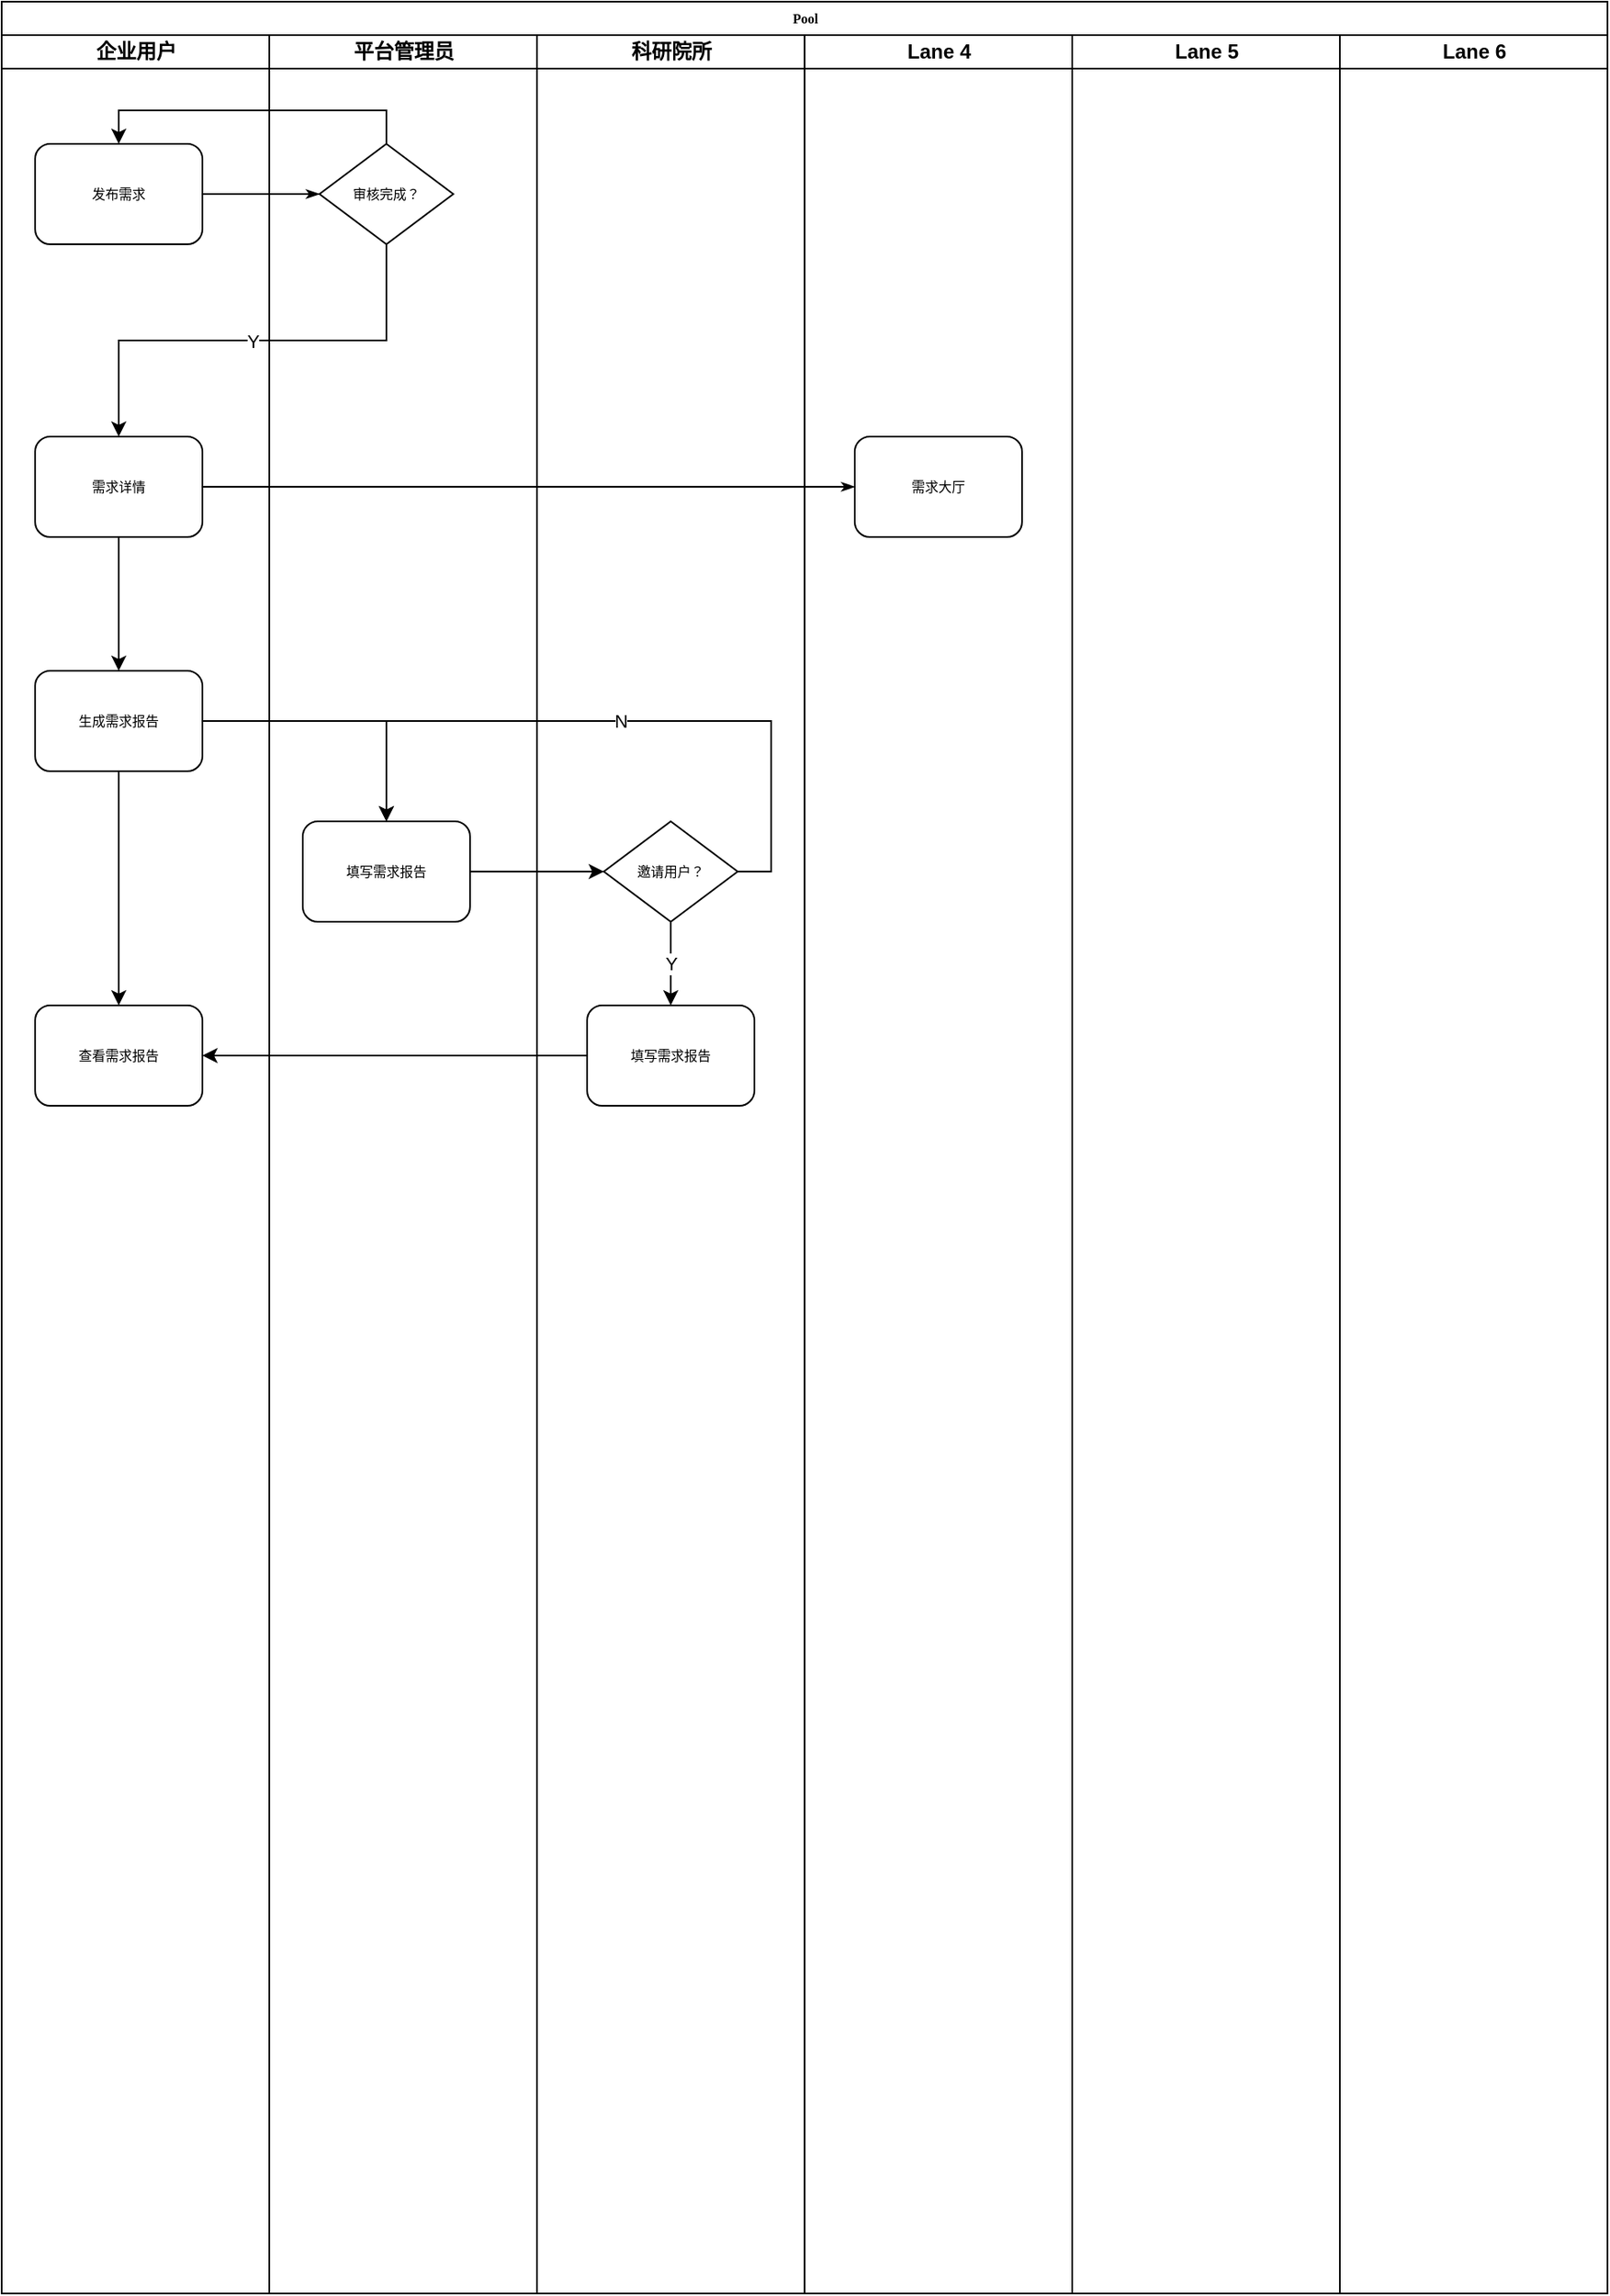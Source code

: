 <mxfile version="20.8.13" type="github">
  <diagram name="Page-1" id="74e2e168-ea6b-b213-b513-2b3c1d86103e">
    <mxGraphModel dx="954" dy="542" grid="1" gridSize="10" guides="1" tooltips="1" connect="1" arrows="1" fold="1" page="1" pageScale="1" pageWidth="1100" pageHeight="850" background="none" math="0" shadow="0">
      <root>
        <mxCell id="0" />
        <mxCell id="1" parent="0" />
        <mxCell id="77e6c97f196da883-1" value="Pool" style="swimlane;html=1;childLayout=stackLayout;startSize=20;rounded=0;shadow=0;labelBackgroundColor=none;strokeWidth=1;fontFamily=Verdana;fontSize=8;align=center;" parent="1" vertex="1">
          <mxGeometry x="70" y="40" width="960" height="1370" as="geometry" />
        </mxCell>
        <mxCell id="77e6c97f196da883-28" style="edgeStyle=orthogonalEdgeStyle;rounded=1;html=1;labelBackgroundColor=none;startArrow=none;startFill=0;startSize=5;endArrow=classicThin;endFill=1;endSize=5;jettySize=auto;orthogonalLoop=1;strokeWidth=1;fontFamily=Verdana;fontSize=8" parent="77e6c97f196da883-1" source="77e6c97f196da883-9" target="77e6c97f196da883-12" edge="1">
          <mxGeometry relative="1" as="geometry" />
        </mxCell>
        <mxCell id="77e6c97f196da883-2" value="企业用户" style="swimlane;html=1;startSize=20;" parent="77e6c97f196da883-1" vertex="1">
          <mxGeometry y="20" width="160" height="1350" as="geometry" />
        </mxCell>
        <mxCell id="77e6c97f196da883-8" value="发布需求" style="rounded=1;whiteSpace=wrap;html=1;shadow=0;labelBackgroundColor=none;strokeWidth=1;fontFamily=Verdana;fontSize=8;align=center;" parent="77e6c97f196da883-2" vertex="1">
          <mxGeometry x="20" y="65" width="100" height="60" as="geometry" />
        </mxCell>
        <mxCell id="3N-6xO5QTD0xbrnVCHhJ-5" style="edgeStyle=orthogonalEdgeStyle;rounded=0;orthogonalLoop=1;jettySize=auto;html=1;entryX=0.5;entryY=0;entryDx=0;entryDy=0;" edge="1" parent="77e6c97f196da883-2" source="77e6c97f196da883-9" target="3N-6xO5QTD0xbrnVCHhJ-4">
          <mxGeometry relative="1" as="geometry" />
        </mxCell>
        <mxCell id="77e6c97f196da883-9" value="需求详情" style="rounded=1;whiteSpace=wrap;html=1;shadow=0;labelBackgroundColor=none;strokeWidth=1;fontFamily=Verdana;fontSize=8;align=center;" parent="77e6c97f196da883-2" vertex="1">
          <mxGeometry x="20" y="240" width="100" height="60" as="geometry" />
        </mxCell>
        <mxCell id="3N-6xO5QTD0xbrnVCHhJ-22" style="edgeStyle=orthogonalEdgeStyle;rounded=0;orthogonalLoop=1;jettySize=auto;html=1;entryX=0.5;entryY=0;entryDx=0;entryDy=0;" edge="1" parent="77e6c97f196da883-2" source="3N-6xO5QTD0xbrnVCHhJ-4" target="3N-6xO5QTD0xbrnVCHhJ-20">
          <mxGeometry relative="1" as="geometry" />
        </mxCell>
        <mxCell id="3N-6xO5QTD0xbrnVCHhJ-4" value="生成需求报告" style="rounded=1;whiteSpace=wrap;html=1;shadow=0;labelBackgroundColor=none;strokeWidth=1;fontFamily=Verdana;fontSize=8;align=center;" vertex="1" parent="77e6c97f196da883-2">
          <mxGeometry x="20" y="380" width="100" height="60" as="geometry" />
        </mxCell>
        <mxCell id="3N-6xO5QTD0xbrnVCHhJ-20" value="查看需求报告" style="rounded=1;whiteSpace=wrap;html=1;shadow=0;labelBackgroundColor=none;strokeWidth=1;fontFamily=Verdana;fontSize=8;align=center;" vertex="1" parent="77e6c97f196da883-2">
          <mxGeometry x="20" y="580" width="100" height="60" as="geometry" />
        </mxCell>
        <mxCell id="77e6c97f196da883-26" style="edgeStyle=orthogonalEdgeStyle;rounded=1;html=1;labelBackgroundColor=none;startArrow=none;startFill=0;startSize=5;endArrow=classicThin;endFill=1;endSize=5;jettySize=auto;orthogonalLoop=1;strokeWidth=1;fontFamily=Verdana;fontSize=8" parent="77e6c97f196da883-1" source="77e6c97f196da883-8" edge="1">
          <mxGeometry relative="1" as="geometry">
            <mxPoint x="190" y="115" as="targetPoint" />
          </mxGeometry>
        </mxCell>
        <mxCell id="77e6c97f196da883-3" value="平台管理员" style="swimlane;html=1;startSize=20;" parent="77e6c97f196da883-1" vertex="1">
          <mxGeometry x="160" y="20" width="160" height="1350" as="geometry" />
        </mxCell>
        <mxCell id="3N-6xO5QTD0xbrnVCHhJ-1" value="审核完成？" style="rhombus;whiteSpace=wrap;html=1;rounded=0;shadow=0;labelBackgroundColor=none;strokeWidth=1;fontFamily=Verdana;fontSize=8;align=center;" vertex="1" parent="77e6c97f196da883-3">
          <mxGeometry x="30" y="65" width="80" height="60" as="geometry" />
        </mxCell>
        <mxCell id="3N-6xO5QTD0xbrnVCHhJ-8" value="填写需求报告" style="rounded=1;whiteSpace=wrap;html=1;shadow=0;labelBackgroundColor=none;strokeWidth=1;fontFamily=Verdana;fontSize=8;align=center;" vertex="1" parent="77e6c97f196da883-3">
          <mxGeometry x="20" y="470" width="100" height="60" as="geometry" />
        </mxCell>
        <mxCell id="77e6c97f196da883-4" value="科研院所" style="swimlane;html=1;startSize=20;" parent="77e6c97f196da883-1" vertex="1">
          <mxGeometry x="320" y="20" width="160" height="1350" as="geometry" />
        </mxCell>
        <mxCell id="3N-6xO5QTD0xbrnVCHhJ-18" value="Y" style="edgeStyle=orthogonalEdgeStyle;rounded=0;orthogonalLoop=1;jettySize=auto;html=1;exitX=0.5;exitY=1;exitDx=0;exitDy=0;entryX=0.5;entryY=0;entryDx=0;entryDy=0;" edge="1" parent="77e6c97f196da883-4" source="3N-6xO5QTD0xbrnVCHhJ-9" target="3N-6xO5QTD0xbrnVCHhJ-10">
          <mxGeometry relative="1" as="geometry" />
        </mxCell>
        <mxCell id="3N-6xO5QTD0xbrnVCHhJ-9" value="邀请用户？" style="rhombus;whiteSpace=wrap;html=1;rounded=0;shadow=0;labelBackgroundColor=none;strokeWidth=1;fontFamily=Verdana;fontSize=8;align=center;" vertex="1" parent="77e6c97f196da883-4">
          <mxGeometry x="40" y="470" width="80" height="60" as="geometry" />
        </mxCell>
        <mxCell id="3N-6xO5QTD0xbrnVCHhJ-10" value="填写需求报告" style="rounded=1;whiteSpace=wrap;html=1;shadow=0;labelBackgroundColor=none;strokeWidth=1;fontFamily=Verdana;fontSize=8;align=center;" vertex="1" parent="77e6c97f196da883-4">
          <mxGeometry x="30" y="580" width="100" height="60" as="geometry" />
        </mxCell>
        <mxCell id="77e6c97f196da883-5" value="Lane 4" style="swimlane;html=1;startSize=20;" parent="77e6c97f196da883-1" vertex="1">
          <mxGeometry x="480" y="20" width="160" height="1350" as="geometry" />
        </mxCell>
        <mxCell id="77e6c97f196da883-12" value="需求大厅" style="rounded=1;whiteSpace=wrap;html=1;shadow=0;labelBackgroundColor=none;strokeWidth=1;fontFamily=Verdana;fontSize=8;align=center;" parent="77e6c97f196da883-5" vertex="1">
          <mxGeometry x="30" y="240" width="100" height="60" as="geometry" />
        </mxCell>
        <mxCell id="77e6c97f196da883-6" value="Lane 5" style="swimlane;html=1;startSize=20;" parent="77e6c97f196da883-1" vertex="1">
          <mxGeometry x="640" y="20" width="160" height="1350" as="geometry" />
        </mxCell>
        <mxCell id="77e6c97f196da883-7" value="Lane 6" style="swimlane;html=1;startSize=20;" parent="77e6c97f196da883-1" vertex="1">
          <mxGeometry x="800" y="20" width="160" height="1350" as="geometry" />
        </mxCell>
        <mxCell id="3N-6xO5QTD0xbrnVCHhJ-2" style="edgeStyle=orthogonalEdgeStyle;rounded=0;orthogonalLoop=1;jettySize=auto;html=1;entryX=0.5;entryY=0;entryDx=0;entryDy=0;" edge="1" parent="77e6c97f196da883-1" source="3N-6xO5QTD0xbrnVCHhJ-1" target="77e6c97f196da883-8">
          <mxGeometry relative="1" as="geometry">
            <Array as="points">
              <mxPoint x="230" y="65" />
              <mxPoint x="70" y="65" />
            </Array>
          </mxGeometry>
        </mxCell>
        <mxCell id="3N-6xO5QTD0xbrnVCHhJ-3" value="Y" style="edgeStyle=orthogonalEdgeStyle;rounded=0;orthogonalLoop=1;jettySize=auto;html=1;exitX=0.5;exitY=1;exitDx=0;exitDy=0;entryX=0.5;entryY=0;entryDx=0;entryDy=0;" edge="1" parent="77e6c97f196da883-1" source="3N-6xO5QTD0xbrnVCHhJ-1" target="77e6c97f196da883-9">
          <mxGeometry relative="1" as="geometry" />
        </mxCell>
        <mxCell id="3N-6xO5QTD0xbrnVCHhJ-16" style="edgeStyle=orthogonalEdgeStyle;rounded=0;orthogonalLoop=1;jettySize=auto;html=1;" edge="1" parent="77e6c97f196da883-1" source="3N-6xO5QTD0xbrnVCHhJ-8" target="3N-6xO5QTD0xbrnVCHhJ-9">
          <mxGeometry relative="1" as="geometry" />
        </mxCell>
        <mxCell id="3N-6xO5QTD0xbrnVCHhJ-17" style="edgeStyle=orthogonalEdgeStyle;rounded=0;orthogonalLoop=1;jettySize=auto;html=1;exitX=1;exitY=0.5;exitDx=0;exitDy=0;" edge="1" parent="77e6c97f196da883-1" source="3N-6xO5QTD0xbrnVCHhJ-4" target="3N-6xO5QTD0xbrnVCHhJ-8">
          <mxGeometry relative="1" as="geometry" />
        </mxCell>
        <mxCell id="3N-6xO5QTD0xbrnVCHhJ-19" value="N" style="edgeStyle=orthogonalEdgeStyle;rounded=0;orthogonalLoop=1;jettySize=auto;html=1;exitX=1;exitY=0.5;exitDx=0;exitDy=0;entryX=0.5;entryY=0;entryDx=0;entryDy=0;" edge="1" parent="77e6c97f196da883-1" source="3N-6xO5QTD0xbrnVCHhJ-9" target="3N-6xO5QTD0xbrnVCHhJ-8">
          <mxGeometry relative="1" as="geometry">
            <Array as="points">
              <mxPoint x="460" y="520" />
              <mxPoint x="460" y="430" />
              <mxPoint x="230" y="430" />
            </Array>
          </mxGeometry>
        </mxCell>
        <mxCell id="3N-6xO5QTD0xbrnVCHhJ-21" style="edgeStyle=orthogonalEdgeStyle;rounded=0;orthogonalLoop=1;jettySize=auto;html=1;entryX=1;entryY=0.5;entryDx=0;entryDy=0;" edge="1" parent="77e6c97f196da883-1" source="3N-6xO5QTD0xbrnVCHhJ-10" target="3N-6xO5QTD0xbrnVCHhJ-20">
          <mxGeometry relative="1" as="geometry" />
        </mxCell>
      </root>
    </mxGraphModel>
  </diagram>
</mxfile>
